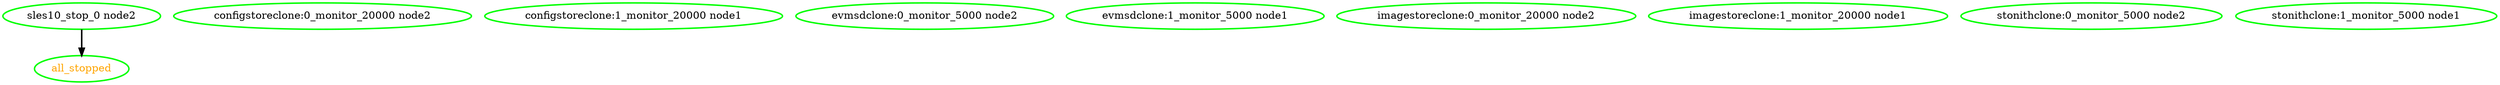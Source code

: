  digraph "g" {
"all_stopped" [ style=bold color="green" fontcolor="orange" ]
"configstoreclone:0_monitor_20000 node2" [ style=bold color="green" fontcolor="black"]
"configstoreclone:1_monitor_20000 node1" [ style=bold color="green" fontcolor="black"]
"evmsdclone:0_monitor_5000 node2" [ style=bold color="green" fontcolor="black"]
"evmsdclone:1_monitor_5000 node1" [ style=bold color="green" fontcolor="black"]
"imagestoreclone:0_monitor_20000 node2" [ style=bold color="green" fontcolor="black"]
"imagestoreclone:1_monitor_20000 node1" [ style=bold color="green" fontcolor="black"]
"sles10_stop_0 node2" -> "all_stopped" [ style = bold]
"sles10_stop_0 node2" [ style=bold color="green" fontcolor="black" ]
"stonithclone:0_monitor_5000 node2" [ style=bold color="green" fontcolor="black"]
"stonithclone:1_monitor_5000 node1" [ style=bold color="green" fontcolor="black"]
}
